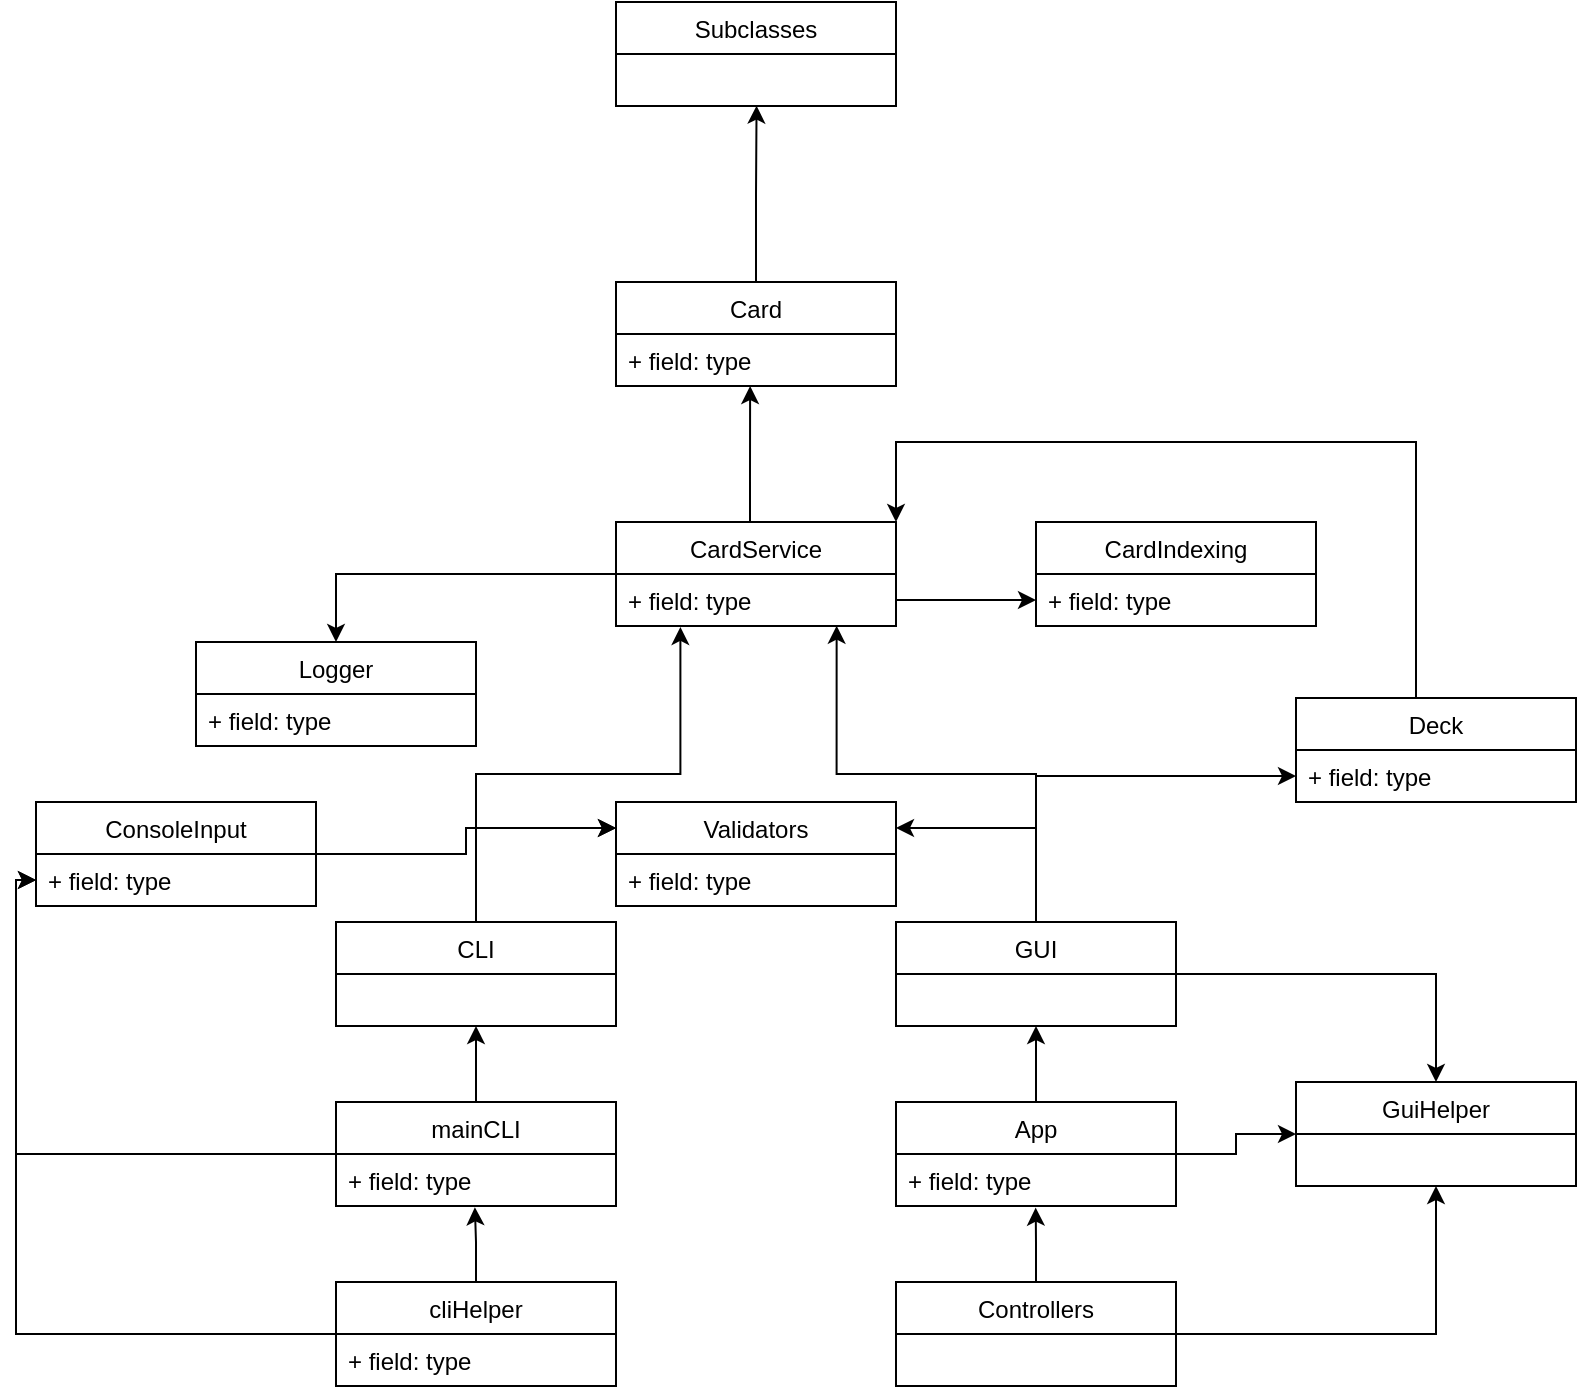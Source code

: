 <mxfile version="16.5.1" type="device"><diagram id="qD91k9AYv0iaJgdravII" name="Page-1"><mxGraphModel dx="1422" dy="845" grid="1" gridSize="10" guides="1" tooltips="1" connect="1" arrows="1" fold="1" page="1" pageScale="1" pageWidth="827" pageHeight="1169" math="0" shadow="0"><root><mxCell id="0"/><mxCell id="1" parent="0"/><mxCell id="BfAhnYgzBl459zjiQpHk-19" style="edgeStyle=orthogonalEdgeStyle;rounded=0;orthogonalLoop=1;jettySize=auto;html=1;entryX=0.502;entryY=0.994;entryDx=0;entryDy=0;entryPerimeter=0;" parent="1" source="BfAhnYgzBl459zjiQpHk-1" edge="1"><mxGeometry relative="1" as="geometry"><mxPoint x="380.28" y="281.844" as="targetPoint"/></mxGeometry></mxCell><mxCell id="BfAhnYgzBl459zjiQpHk-1" value="Card" style="swimlane;fontStyle=0;childLayout=stackLayout;horizontal=1;startSize=26;fillColor=none;horizontalStack=0;resizeParent=1;resizeParentMax=0;resizeLast=0;collapsible=1;marginBottom=0;" parent="1" vertex="1"><mxGeometry x="310" y="370" width="140" height="52" as="geometry"/></mxCell><mxCell id="BfAhnYgzBl459zjiQpHk-4" value="+ field: type" style="text;strokeColor=none;fillColor=none;align=left;verticalAlign=top;spacingLeft=4;spacingRight=4;overflow=hidden;rotatable=0;points=[[0,0.5],[1,0.5]];portConstraint=eastwest;" parent="BfAhnYgzBl459zjiQpHk-1" vertex="1"><mxGeometry y="26" width="140" height="26" as="geometry"/></mxCell><mxCell id="BfAhnYgzBl459zjiQpHk-15" style="edgeStyle=orthogonalEdgeStyle;rounded=0;orthogonalLoop=1;jettySize=auto;html=1;entryX=0;entryY=0.5;entryDx=0;entryDy=0;" parent="1" source="BfAhnYgzBl459zjiQpHk-5" target="BfAhnYgzBl459zjiQpHk-8" edge="1"><mxGeometry relative="1" as="geometry"><Array as="points"><mxPoint x="470" y="529"/><mxPoint x="470" y="529"/></Array></mxGeometry></mxCell><mxCell id="BfAhnYgzBl459zjiQpHk-16" style="edgeStyle=orthogonalEdgeStyle;rounded=0;orthogonalLoop=1;jettySize=auto;html=1;entryX=0.479;entryY=1;entryDx=0;entryDy=0;entryPerimeter=0;" parent="1" source="BfAhnYgzBl459zjiQpHk-5" target="BfAhnYgzBl459zjiQpHk-4" edge="1"><mxGeometry relative="1" as="geometry"><Array as="points"><mxPoint x="377" y="470"/><mxPoint x="377" y="470"/></Array></mxGeometry></mxCell><mxCell id="BfAhnYgzBl459zjiQpHk-24" style="edgeStyle=orthogonalEdgeStyle;rounded=0;orthogonalLoop=1;jettySize=auto;html=1;entryX=0.5;entryY=0;entryDx=0;entryDy=0;" parent="1" source="BfAhnYgzBl459zjiQpHk-5" target="BfAhnYgzBl459zjiQpHk-9" edge="1"><mxGeometry relative="1" as="geometry"/></mxCell><mxCell id="BfAhnYgzBl459zjiQpHk-5" value="CardService" style="swimlane;fontStyle=0;childLayout=stackLayout;horizontal=1;startSize=26;fillColor=none;horizontalStack=0;resizeParent=1;resizeParentMax=0;resizeLast=0;collapsible=1;marginBottom=0;" parent="1" vertex="1"><mxGeometry x="310" y="490" width="140" height="52" as="geometry"/></mxCell><mxCell id="BfAhnYgzBl459zjiQpHk-6" value="+ field: type" style="text;strokeColor=none;fillColor=none;align=left;verticalAlign=top;spacingLeft=4;spacingRight=4;overflow=hidden;rotatable=0;points=[[0,0.5],[1,0.5]];portConstraint=eastwest;" parent="BfAhnYgzBl459zjiQpHk-5" vertex="1"><mxGeometry y="26" width="140" height="26" as="geometry"/></mxCell><mxCell id="BfAhnYgzBl459zjiQpHk-7" value="CardIndexing" style="swimlane;fontStyle=0;childLayout=stackLayout;horizontal=1;startSize=26;fillColor=none;horizontalStack=0;resizeParent=1;resizeParentMax=0;resizeLast=0;collapsible=1;marginBottom=0;" parent="1" vertex="1"><mxGeometry x="520" y="490" width="140" height="52" as="geometry"/></mxCell><mxCell id="BfAhnYgzBl459zjiQpHk-8" value="+ field: type" style="text;strokeColor=none;fillColor=none;align=left;verticalAlign=top;spacingLeft=4;spacingRight=4;overflow=hidden;rotatable=0;points=[[0,0.5],[1,0.5]];portConstraint=eastwest;" parent="BfAhnYgzBl459zjiQpHk-7" vertex="1"><mxGeometry y="26" width="140" height="26" as="geometry"/></mxCell><mxCell id="BfAhnYgzBl459zjiQpHk-9" value="Logger" style="swimlane;fontStyle=0;childLayout=stackLayout;horizontal=1;startSize=26;fillColor=none;horizontalStack=0;resizeParent=1;resizeParentMax=0;resizeLast=0;collapsible=1;marginBottom=0;" parent="1" vertex="1"><mxGeometry x="100" y="550" width="140" height="52" as="geometry"/></mxCell><mxCell id="BfAhnYgzBl459zjiQpHk-10" value="+ field: type" style="text;strokeColor=none;fillColor=none;align=left;verticalAlign=top;spacingLeft=4;spacingRight=4;overflow=hidden;rotatable=0;points=[[0,0.5],[1,0.5]];portConstraint=eastwest;" parent="BfAhnYgzBl459zjiQpHk-9" vertex="1"><mxGeometry y="26" width="140" height="26" as="geometry"/></mxCell><mxCell id="BfAhnYgzBl459zjiQpHk-11" value="Validators" style="swimlane;fontStyle=0;childLayout=stackLayout;horizontal=1;startSize=26;fillColor=none;horizontalStack=0;resizeParent=1;resizeParentMax=0;resizeLast=0;collapsible=1;marginBottom=0;" parent="1" vertex="1"><mxGeometry x="310" y="630" width="140" height="52" as="geometry"/></mxCell><mxCell id="BfAhnYgzBl459zjiQpHk-12" value="+ field: type" style="text;strokeColor=none;fillColor=none;align=left;verticalAlign=top;spacingLeft=4;spacingRight=4;overflow=hidden;rotatable=0;points=[[0,0.5],[1,0.5]];portConstraint=eastwest;" parent="BfAhnYgzBl459zjiQpHk-11" vertex="1"><mxGeometry y="26" width="140" height="26" as="geometry"/></mxCell><mxCell id="BfAhnYgzBl459zjiQpHk-17" value="Subclasses" style="swimlane;fontStyle=0;childLayout=stackLayout;horizontal=1;startSize=26;fillColor=none;horizontalStack=0;resizeParent=1;resizeParentMax=0;resizeLast=0;collapsible=1;marginBottom=0;" parent="1" vertex="1"><mxGeometry x="310" y="230" width="140" height="52" as="geometry"/></mxCell><mxCell id="BfAhnYgzBl459zjiQpHk-45" style="edgeStyle=orthogonalEdgeStyle;rounded=0;orthogonalLoop=1;jettySize=auto;html=1;entryX=1;entryY=0;entryDx=0;entryDy=0;" parent="1" source="BfAhnYgzBl459zjiQpHk-20" target="BfAhnYgzBl459zjiQpHk-5" edge="1"><mxGeometry relative="1" as="geometry"><Array as="points"><mxPoint x="710" y="450"/><mxPoint x="450" y="450"/></Array></mxGeometry></mxCell><mxCell id="BfAhnYgzBl459zjiQpHk-20" value="Deck" style="swimlane;fontStyle=0;childLayout=stackLayout;horizontal=1;startSize=26;fillColor=none;horizontalStack=0;resizeParent=1;resizeParentMax=0;resizeLast=0;collapsible=1;marginBottom=0;" parent="1" vertex="1"><mxGeometry x="650" y="578" width="140" height="52" as="geometry"/></mxCell><mxCell id="BfAhnYgzBl459zjiQpHk-21" value="+ field: type" style="text;strokeColor=none;fillColor=none;align=left;verticalAlign=top;spacingLeft=4;spacingRight=4;overflow=hidden;rotatable=0;points=[[0,0.5],[1,0.5]];portConstraint=eastwest;" parent="BfAhnYgzBl459zjiQpHk-20" vertex="1"><mxGeometry y="26" width="140" height="26" as="geometry"/></mxCell><mxCell id="BfAhnYgzBl459zjiQpHk-31" style="edgeStyle=orthogonalEdgeStyle;rounded=0;orthogonalLoop=1;jettySize=auto;html=1;entryX=0.23;entryY=1.018;entryDx=0;entryDy=0;entryPerimeter=0;" parent="1" source="BfAhnYgzBl459zjiQpHk-25" target="BfAhnYgzBl459zjiQpHk-6" edge="1"><mxGeometry relative="1" as="geometry"/></mxCell><mxCell id="BfAhnYgzBl459zjiQpHk-52" style="edgeStyle=orthogonalEdgeStyle;rounded=0;orthogonalLoop=1;jettySize=auto;html=1;entryX=0;entryY=0.25;entryDx=0;entryDy=0;" parent="1" source="BfAhnYgzBl459zjiQpHk-25" target="BfAhnYgzBl459zjiQpHk-11" edge="1"><mxGeometry relative="1" as="geometry"/></mxCell><mxCell id="BfAhnYgzBl459zjiQpHk-25" value="CLI" style="swimlane;fontStyle=0;childLayout=stackLayout;horizontal=1;startSize=26;fillColor=none;horizontalStack=0;resizeParent=1;resizeParentMax=0;resizeLast=0;collapsible=1;marginBottom=0;" parent="1" vertex="1"><mxGeometry x="170" y="690" width="140" height="52" as="geometry"/></mxCell><mxCell id="BfAhnYgzBl459zjiQpHk-30" style="edgeStyle=orthogonalEdgeStyle;rounded=0;orthogonalLoop=1;jettySize=auto;html=1;entryX=0.788;entryY=0.994;entryDx=0;entryDy=0;entryPerimeter=0;" parent="1" source="BfAhnYgzBl459zjiQpHk-27" target="BfAhnYgzBl459zjiQpHk-6" edge="1"><mxGeometry relative="1" as="geometry"/></mxCell><mxCell id="BfAhnYgzBl459zjiQpHk-46" style="edgeStyle=orthogonalEdgeStyle;rounded=0;orthogonalLoop=1;jettySize=auto;html=1;entryX=0;entryY=0.5;entryDx=0;entryDy=0;" parent="1" source="BfAhnYgzBl459zjiQpHk-27" target="BfAhnYgzBl459zjiQpHk-21" edge="1"><mxGeometry relative="1" as="geometry"><Array as="points"><mxPoint x="520" y="617"/></Array></mxGeometry></mxCell><mxCell id="BfAhnYgzBl459zjiQpHk-53" style="edgeStyle=orthogonalEdgeStyle;rounded=0;orthogonalLoop=1;jettySize=auto;html=1;entryX=1;entryY=0.25;entryDx=0;entryDy=0;" parent="1" source="BfAhnYgzBl459zjiQpHk-27" target="BfAhnYgzBl459zjiQpHk-11" edge="1"><mxGeometry relative="1" as="geometry"/></mxCell><mxCell id="BfAhnYgzBl459zjiQpHk-56" style="edgeStyle=orthogonalEdgeStyle;rounded=0;orthogonalLoop=1;jettySize=auto;html=1;entryX=0.5;entryY=0;entryDx=0;entryDy=0;" parent="1" source="BfAhnYgzBl459zjiQpHk-27" target="BfAhnYgzBl459zjiQpHk-54" edge="1"><mxGeometry relative="1" as="geometry"/></mxCell><mxCell id="BfAhnYgzBl459zjiQpHk-27" value="GUI" style="swimlane;fontStyle=0;childLayout=stackLayout;horizontal=1;startSize=26;fillColor=none;horizontalStack=0;resizeParent=1;resizeParentMax=0;resizeLast=0;collapsible=1;marginBottom=0;" parent="1" vertex="1"><mxGeometry x="450" y="690" width="140" height="52" as="geometry"/></mxCell><mxCell id="BfAhnYgzBl459zjiQpHk-44" style="edgeStyle=orthogonalEdgeStyle;rounded=0;orthogonalLoop=1;jettySize=auto;html=1;entryX=0.499;entryY=1.031;entryDx=0;entryDy=0;entryPerimeter=0;" parent="1" source="BfAhnYgzBl459zjiQpHk-32" target="BfAhnYgzBl459zjiQpHk-35" edge="1"><mxGeometry relative="1" as="geometry"/></mxCell><mxCell id="jnU6puYgjtKxizJbKtv3-1" style="edgeStyle=orthogonalEdgeStyle;rounded=0;orthogonalLoop=1;jettySize=auto;html=1;entryX=0.5;entryY=1;entryDx=0;entryDy=0;" edge="1" parent="1" source="BfAhnYgzBl459zjiQpHk-32" target="BfAhnYgzBl459zjiQpHk-54"><mxGeometry relative="1" as="geometry"/></mxCell><mxCell id="BfAhnYgzBl459zjiQpHk-32" value="Controllers" style="swimlane;fontStyle=0;childLayout=stackLayout;horizontal=1;startSize=26;fillColor=none;horizontalStack=0;resizeParent=1;resizeParentMax=0;resizeLast=0;collapsible=1;marginBottom=0;" parent="1" vertex="1"><mxGeometry x="450" y="870" width="140" height="52" as="geometry"/></mxCell><mxCell id="BfAhnYgzBl459zjiQpHk-42" style="edgeStyle=orthogonalEdgeStyle;rounded=0;orthogonalLoop=1;jettySize=auto;html=1;entryX=0.5;entryY=1;entryDx=0;entryDy=0;" parent="1" source="BfAhnYgzBl459zjiQpHk-34" target="BfAhnYgzBl459zjiQpHk-27" edge="1"><mxGeometry relative="1" as="geometry"/></mxCell><mxCell id="jnU6puYgjtKxizJbKtv3-2" style="edgeStyle=orthogonalEdgeStyle;rounded=0;orthogonalLoop=1;jettySize=auto;html=1;entryX=0;entryY=0.5;entryDx=0;entryDy=0;" edge="1" parent="1" source="BfAhnYgzBl459zjiQpHk-34" target="BfAhnYgzBl459zjiQpHk-54"><mxGeometry relative="1" as="geometry"/></mxCell><mxCell id="BfAhnYgzBl459zjiQpHk-34" value="App" style="swimlane;fontStyle=0;childLayout=stackLayout;horizontal=1;startSize=26;fillColor=none;horizontalStack=0;resizeParent=1;resizeParentMax=0;resizeLast=0;collapsible=1;marginBottom=0;" parent="1" vertex="1"><mxGeometry x="450" y="780" width="140" height="52" as="geometry"/></mxCell><mxCell id="BfAhnYgzBl459zjiQpHk-35" value="+ field: type" style="text;strokeColor=none;fillColor=none;align=left;verticalAlign=top;spacingLeft=4;spacingRight=4;overflow=hidden;rotatable=0;points=[[0,0.5],[1,0.5]];portConstraint=eastwest;" parent="BfAhnYgzBl459zjiQpHk-34" vertex="1"><mxGeometry y="26" width="140" height="26" as="geometry"/></mxCell><mxCell id="BfAhnYgzBl459zjiQpHk-40" style="edgeStyle=orthogonalEdgeStyle;rounded=0;orthogonalLoop=1;jettySize=auto;html=1;entryX=0.5;entryY=1;entryDx=0;entryDy=0;" parent="1" source="BfAhnYgzBl459zjiQpHk-36" target="BfAhnYgzBl459zjiQpHk-25" edge="1"><mxGeometry relative="1" as="geometry"/></mxCell><mxCell id="jnU6puYgjtKxizJbKtv3-10" style="edgeStyle=orthogonalEdgeStyle;rounded=0;orthogonalLoop=1;jettySize=auto;html=1;entryX=0;entryY=0.5;entryDx=0;entryDy=0;" edge="1" parent="1" source="BfAhnYgzBl459zjiQpHk-36" target="jnU6puYgjtKxizJbKtv3-4"><mxGeometry relative="1" as="geometry"><Array as="points"><mxPoint x="10" y="806"/><mxPoint x="10" y="669"/></Array></mxGeometry></mxCell><mxCell id="BfAhnYgzBl459zjiQpHk-36" value="mainCLI" style="swimlane;fontStyle=0;childLayout=stackLayout;horizontal=1;startSize=26;fillColor=none;horizontalStack=0;resizeParent=1;resizeParentMax=0;resizeLast=0;collapsible=1;marginBottom=0;" parent="1" vertex="1"><mxGeometry x="170" y="780" width="140" height="52" as="geometry"/></mxCell><mxCell id="BfAhnYgzBl459zjiQpHk-37" value="+ field: type" style="text;strokeColor=none;fillColor=none;align=left;verticalAlign=top;spacingLeft=4;spacingRight=4;overflow=hidden;rotatable=0;points=[[0,0.5],[1,0.5]];portConstraint=eastwest;" parent="BfAhnYgzBl459zjiQpHk-36" vertex="1"><mxGeometry y="26" width="140" height="26" as="geometry"/></mxCell><mxCell id="BfAhnYgzBl459zjiQpHk-41" style="edgeStyle=orthogonalEdgeStyle;rounded=0;orthogonalLoop=1;jettySize=auto;html=1;entryX=0.496;entryY=1.026;entryDx=0;entryDy=0;entryPerimeter=0;" parent="1" source="BfAhnYgzBl459zjiQpHk-38" target="BfAhnYgzBl459zjiQpHk-37" edge="1"><mxGeometry relative="1" as="geometry"/></mxCell><mxCell id="jnU6puYgjtKxizJbKtv3-11" style="edgeStyle=orthogonalEdgeStyle;rounded=0;orthogonalLoop=1;jettySize=auto;html=1;entryX=0;entryY=0.5;entryDx=0;entryDy=0;" edge="1" parent="1" source="BfAhnYgzBl459zjiQpHk-38" target="jnU6puYgjtKxizJbKtv3-4"><mxGeometry relative="1" as="geometry"><Array as="points"><mxPoint x="10" y="896"/><mxPoint x="10" y="669"/></Array></mxGeometry></mxCell><mxCell id="BfAhnYgzBl459zjiQpHk-38" value="cliHelper" style="swimlane;fontStyle=0;childLayout=stackLayout;horizontal=1;startSize=26;fillColor=none;horizontalStack=0;resizeParent=1;resizeParentMax=0;resizeLast=0;collapsible=1;marginBottom=0;" parent="1" vertex="1"><mxGeometry x="170" y="870" width="140" height="52" as="geometry"/></mxCell><mxCell id="BfAhnYgzBl459zjiQpHk-39" value="+ field: type" style="text;strokeColor=none;fillColor=none;align=left;verticalAlign=top;spacingLeft=4;spacingRight=4;overflow=hidden;rotatable=0;points=[[0,0.5],[1,0.5]];portConstraint=eastwest;" parent="BfAhnYgzBl459zjiQpHk-38" vertex="1"><mxGeometry y="26" width="140" height="26" as="geometry"/></mxCell><mxCell id="BfAhnYgzBl459zjiQpHk-54" value="GuiHelper" style="swimlane;fontStyle=0;childLayout=stackLayout;horizontal=1;startSize=26;fillColor=none;horizontalStack=0;resizeParent=1;resizeParentMax=0;resizeLast=0;collapsible=1;marginBottom=0;" parent="1" vertex="1"><mxGeometry x="650" y="770" width="140" height="52" as="geometry"/></mxCell><mxCell id="jnU6puYgjtKxizJbKtv3-5" style="edgeStyle=orthogonalEdgeStyle;rounded=0;orthogonalLoop=1;jettySize=auto;html=1;entryX=0;entryY=0.25;entryDx=0;entryDy=0;" edge="1" parent="1" source="jnU6puYgjtKxizJbKtv3-3" target="BfAhnYgzBl459zjiQpHk-11"><mxGeometry relative="1" as="geometry"/></mxCell><mxCell id="jnU6puYgjtKxizJbKtv3-3" value="ConsoleInput" style="swimlane;fontStyle=0;childLayout=stackLayout;horizontal=1;startSize=26;fillColor=none;horizontalStack=0;resizeParent=1;resizeParentMax=0;resizeLast=0;collapsible=1;marginBottom=0;" vertex="1" parent="1"><mxGeometry x="20" y="630" width="140" height="52" as="geometry"/></mxCell><mxCell id="jnU6puYgjtKxizJbKtv3-4" value="+ field: type" style="text;strokeColor=none;fillColor=none;align=left;verticalAlign=top;spacingLeft=4;spacingRight=4;overflow=hidden;rotatable=0;points=[[0,0.5],[1,0.5]];portConstraint=eastwest;" vertex="1" parent="jnU6puYgjtKxizJbKtv3-3"><mxGeometry y="26" width="140" height="26" as="geometry"/></mxCell></root></mxGraphModel></diagram></mxfile>